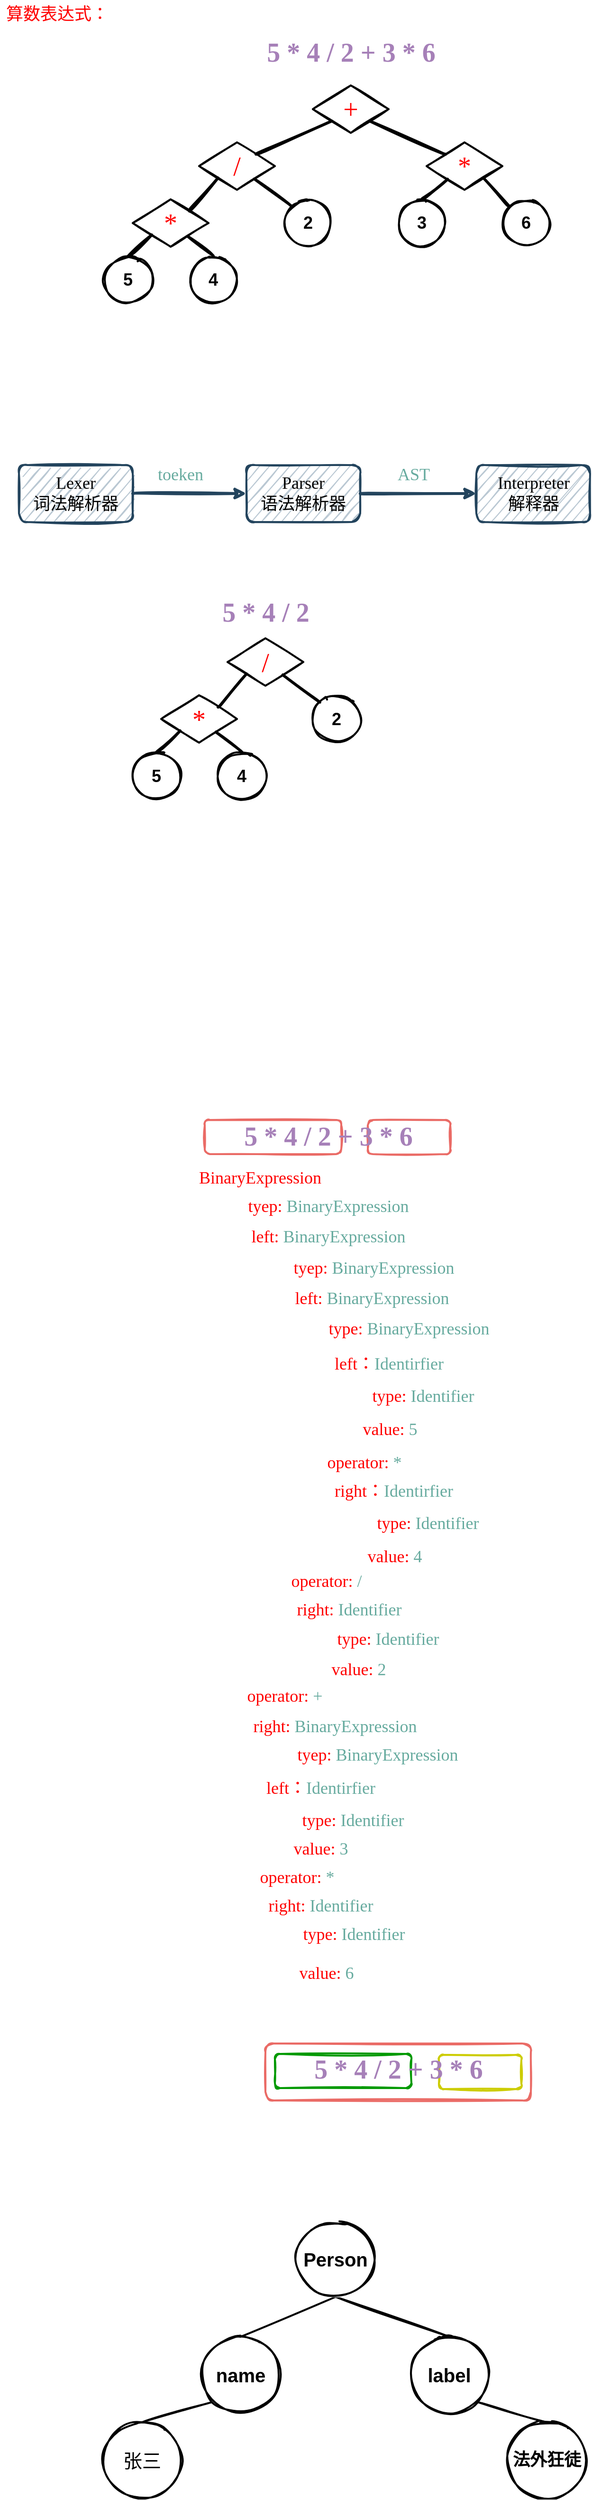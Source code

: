 <mxfile version="18.0.4" type="github">
  <diagram id="KwG3KzkdkKJEUnAlNp7N" name="第 1 页">
    <mxGraphModel dx="1186" dy="771" grid="1" gridSize="10" guides="1" tooltips="1" connect="1" arrows="1" fold="1" page="1" pageScale="1" pageWidth="827" pageHeight="1169" math="0" shadow="0">
      <root>
        <mxCell id="0" />
        <mxCell id="1" parent="0" />
        <mxCell id="Jjw446097G5PCrvgNybj-32" value="" style="rounded=1;whiteSpace=wrap;html=1;fontFamily=Comic Sans MS;fontSize=18;fontColor=#FF0000;strokeWidth=2;shadow=0;sketch=1;strokeColor=#EA6B66;" vertex="1" parent="1">
          <mxGeometry x="330" y="2183" width="280" height="60" as="geometry" />
        </mxCell>
        <mxCell id="Jjw446097G5PCrvgNybj-31" value="" style="rounded=1;whiteSpace=wrap;html=1;shadow=0;sketch=1;fontFamily=Comic Sans MS;fontSize=18;fontColor=#FF0000;strokeWidth=2;strokeColor=#CCCC00;" vertex="1" parent="1">
          <mxGeometry x="513" y="2195" width="87" height="36" as="geometry" />
        </mxCell>
        <mxCell id="Jjw446097G5PCrvgNybj-28" value="" style="rounded=1;whiteSpace=wrap;html=1;fontFamily=Comic Sans MS;fontSize=18;fontColor=#006633;strokeWidth=2;shadow=0;sketch=1;strokeColor=#009900;" vertex="1" parent="1">
          <mxGeometry x="340" y="2194" width="144" height="36" as="geometry" />
        </mxCell>
        <mxCell id="YPs2PWeKYUDRz_fuo6rX-30" value="" style="rounded=1;whiteSpace=wrap;html=1;shadow=0;sketch=1;fontFamily=Comic Sans MS;fontSize=18;fontColor=#FF0000;strokeWidth=2;strokeColor=#EA6B66;" parent="1" vertex="1">
          <mxGeometry x="438" y="1210" width="87" height="36" as="geometry" />
        </mxCell>
        <mxCell id="YPs2PWeKYUDRz_fuo6rX-27" value="" style="rounded=1;whiteSpace=wrap;html=1;fontFamily=Comic Sans MS;fontSize=18;fontColor=#FF0000;strokeWidth=2;shadow=0;sketch=1;strokeColor=#EA6B66;" parent="1" vertex="1">
          <mxGeometry x="266" y="1210" width="144" height="36" as="geometry" />
        </mxCell>
        <mxCell id="YPs2PWeKYUDRz_fuo6rX-23" value="" style="group;sketch=1;" parent="1" vertex="1" connectable="0">
          <mxGeometry x="160" y="70" width="470" height="280" as="geometry" />
        </mxCell>
        <mxCell id="YPs2PWeKYUDRz_fuo6rX-3" value="&lt;b&gt;&lt;font face=&quot;Comic Sans MS&quot; style=&quot;font-size: 28px;&quot;&gt;5 * 4 / 2 + 3 * 6&lt;/font&gt;&lt;/b&gt;" style="text;html=1;align=center;verticalAlign=middle;resizable=0;points=[];autosize=1;strokeColor=none;fillColor=none;fontColor=#A680B8;sketch=1;" parent="YPs2PWeKYUDRz_fuo6rX-23" vertex="1">
          <mxGeometry x="130" width="260" height="30" as="geometry" />
        </mxCell>
        <mxCell id="YPs2PWeKYUDRz_fuo6rX-6" value="6" style="ellipse;whiteSpace=wrap;html=1;aspect=fixed;strokeWidth=2;fontSize=18;fontStyle=1;sketch=1;" parent="YPs2PWeKYUDRz_fuo6rX-23" vertex="1">
          <mxGeometry x="420" y="170" width="50" height="50" as="geometry" />
        </mxCell>
        <mxCell id="YPs2PWeKYUDRz_fuo6rX-7" value="3" style="ellipse;whiteSpace=wrap;html=1;aspect=fixed;strokeWidth=2;fontSize=18;fontStyle=1;sketch=1;" parent="YPs2PWeKYUDRz_fuo6rX-23" vertex="1">
          <mxGeometry x="310" y="170" width="50" height="50" as="geometry" />
        </mxCell>
        <mxCell id="YPs2PWeKYUDRz_fuo6rX-8" value="2" style="ellipse;whiteSpace=wrap;html=1;aspect=fixed;strokeWidth=2;fontSize=18;fontStyle=1;sketch=1;" parent="YPs2PWeKYUDRz_fuo6rX-23" vertex="1">
          <mxGeometry x="190" y="170" width="50" height="50" as="geometry" />
        </mxCell>
        <mxCell id="YPs2PWeKYUDRz_fuo6rX-9" value="4" style="ellipse;whiteSpace=wrap;html=1;aspect=fixed;strokeWidth=2;fontSize=18;fontStyle=1;sketch=1;" parent="YPs2PWeKYUDRz_fuo6rX-23" vertex="1">
          <mxGeometry x="90" y="230" width="50" height="50" as="geometry" />
        </mxCell>
        <mxCell id="YPs2PWeKYUDRz_fuo6rX-10" value="5" style="ellipse;whiteSpace=wrap;html=1;aspect=fixed;strokeWidth=2;fontSize=18;fontStyle=1;sketch=1;" parent="YPs2PWeKYUDRz_fuo6rX-23" vertex="1">
          <mxGeometry y="230" width="50" height="50" as="geometry" />
        </mxCell>
        <mxCell id="YPs2PWeKYUDRz_fuo6rX-11" value="*" style="rhombus;whiteSpace=wrap;html=1;fontFamily=Comic Sans MS;fontSize=28;fontColor=#FF0000;strokeWidth=2;sketch=1;" parent="YPs2PWeKYUDRz_fuo6rX-23" vertex="1">
          <mxGeometry x="30" y="170" width="80" height="50" as="geometry" />
        </mxCell>
        <mxCell id="YPs2PWeKYUDRz_fuo6rX-13" style="edgeStyle=none;curved=1;orthogonalLoop=1;jettySize=auto;html=1;exitX=0.5;exitY=0;exitDx=0;exitDy=0;fontFamily=Comic Sans MS;fontSize=28;fontColor=#A680B8;endArrow=none;endFill=0;strokeWidth=3;sketch=1;" parent="YPs2PWeKYUDRz_fuo6rX-23" source="YPs2PWeKYUDRz_fuo6rX-9" target="YPs2PWeKYUDRz_fuo6rX-11" edge="1">
          <mxGeometry relative="1" as="geometry" />
        </mxCell>
        <mxCell id="YPs2PWeKYUDRz_fuo6rX-12" style="orthogonalLoop=1;jettySize=auto;html=1;exitX=0.5;exitY=0;exitDx=0;exitDy=0;entryX=0;entryY=1;entryDx=0;entryDy=0;fontFamily=Comic Sans MS;fontSize=28;fontColor=#A680B8;endArrow=none;endFill=0;curved=1;strokeWidth=3;sketch=1;" parent="YPs2PWeKYUDRz_fuo6rX-23" source="YPs2PWeKYUDRz_fuo6rX-10" target="YPs2PWeKYUDRz_fuo6rX-11" edge="1">
          <mxGeometry relative="1" as="geometry" />
        </mxCell>
        <mxCell id="YPs2PWeKYUDRz_fuo6rX-14" value="/" style="rhombus;whiteSpace=wrap;html=1;fontFamily=Comic Sans MS;fontSize=28;fontColor=#FF0000;strokeWidth=2;sketch=1;" parent="YPs2PWeKYUDRz_fuo6rX-23" vertex="1">
          <mxGeometry x="100" y="110" width="80" height="50" as="geometry" />
        </mxCell>
        <mxCell id="YPs2PWeKYUDRz_fuo6rX-16" style="edgeStyle=none;curved=1;orthogonalLoop=1;jettySize=auto;html=1;exitX=0;exitY=0;exitDx=0;exitDy=0;fontFamily=Comic Sans MS;fontSize=28;fontColor=#A680B8;endArrow=none;endFill=0;strokeWidth=3;sketch=1;" parent="YPs2PWeKYUDRz_fuo6rX-23" source="YPs2PWeKYUDRz_fuo6rX-8" target="YPs2PWeKYUDRz_fuo6rX-14" edge="1">
          <mxGeometry relative="1" as="geometry" />
        </mxCell>
        <mxCell id="YPs2PWeKYUDRz_fuo6rX-15" style="edgeStyle=none;curved=1;orthogonalLoop=1;jettySize=auto;html=1;exitX=1;exitY=0;exitDx=0;exitDy=0;entryX=0;entryY=1;entryDx=0;entryDy=0;fontFamily=Comic Sans MS;fontSize=28;fontColor=#A680B8;endArrow=none;endFill=0;strokeWidth=3;sketch=1;" parent="YPs2PWeKYUDRz_fuo6rX-23" source="YPs2PWeKYUDRz_fuo6rX-11" target="YPs2PWeKYUDRz_fuo6rX-14" edge="1">
          <mxGeometry relative="1" as="geometry" />
        </mxCell>
        <mxCell id="YPs2PWeKYUDRz_fuo6rX-17" value="*" style="rhombus;whiteSpace=wrap;html=1;fontFamily=Comic Sans MS;fontSize=28;fontColor=#FF0000;strokeWidth=2;sketch=1;" parent="YPs2PWeKYUDRz_fuo6rX-23" vertex="1">
          <mxGeometry x="340" y="110" width="80" height="50" as="geometry" />
        </mxCell>
        <mxCell id="YPs2PWeKYUDRz_fuo6rX-19" style="edgeStyle=none;curved=1;orthogonalLoop=1;jettySize=auto;html=1;exitX=0;exitY=0;exitDx=0;exitDy=0;entryX=1;entryY=1;entryDx=0;entryDy=0;fontFamily=Comic Sans MS;fontSize=28;fontColor=#A680B8;endArrow=none;endFill=0;strokeWidth=3;sketch=1;" parent="YPs2PWeKYUDRz_fuo6rX-23" source="YPs2PWeKYUDRz_fuo6rX-6" target="YPs2PWeKYUDRz_fuo6rX-17" edge="1">
          <mxGeometry relative="1" as="geometry" />
        </mxCell>
        <mxCell id="YPs2PWeKYUDRz_fuo6rX-18" style="edgeStyle=none;curved=1;orthogonalLoop=1;jettySize=auto;html=1;exitX=0.5;exitY=0;exitDx=0;exitDy=0;fontFamily=Comic Sans MS;fontSize=28;fontColor=#A680B8;endArrow=none;endFill=0;strokeWidth=3;sketch=1;" parent="YPs2PWeKYUDRz_fuo6rX-23" source="YPs2PWeKYUDRz_fuo6rX-7" target="YPs2PWeKYUDRz_fuo6rX-17" edge="1">
          <mxGeometry relative="1" as="geometry" />
        </mxCell>
        <mxCell id="YPs2PWeKYUDRz_fuo6rX-20" value="+" style="rhombus;whiteSpace=wrap;html=1;fontFamily=Comic Sans MS;fontSize=28;fontColor=#FF0000;strokeWidth=2;sketch=1;" parent="YPs2PWeKYUDRz_fuo6rX-23" vertex="1">
          <mxGeometry x="220" y="50" width="80" height="50" as="geometry" />
        </mxCell>
        <mxCell id="YPs2PWeKYUDRz_fuo6rX-21" style="edgeStyle=none;curved=1;orthogonalLoop=1;jettySize=auto;html=1;exitX=1;exitY=0;exitDx=0;exitDy=0;entryX=0;entryY=1;entryDx=0;entryDy=0;fontFamily=Comic Sans MS;fontSize=28;fontColor=#A680B8;endArrow=none;endFill=0;strokeWidth=3;sketch=1;" parent="YPs2PWeKYUDRz_fuo6rX-23" source="YPs2PWeKYUDRz_fuo6rX-14" target="YPs2PWeKYUDRz_fuo6rX-20" edge="1">
          <mxGeometry relative="1" as="geometry" />
        </mxCell>
        <mxCell id="YPs2PWeKYUDRz_fuo6rX-22" style="edgeStyle=none;curved=1;orthogonalLoop=1;jettySize=auto;html=1;exitX=0;exitY=0;exitDx=0;exitDy=0;entryX=1;entryY=1;entryDx=0;entryDy=0;fontFamily=Comic Sans MS;fontSize=28;fontColor=#A680B8;endArrow=none;endFill=0;strokeWidth=3;sketch=1;" parent="YPs2PWeKYUDRz_fuo6rX-23" source="YPs2PWeKYUDRz_fuo6rX-17" target="YPs2PWeKYUDRz_fuo6rX-20" edge="1">
          <mxGeometry relative="1" as="geometry" />
        </mxCell>
        <mxCell id="YPs2PWeKYUDRz_fuo6rX-24" value="算数表达式：" style="text;html=1;align=center;verticalAlign=middle;resizable=0;points=[];autosize=1;strokeColor=none;fillColor=none;fontSize=18;fontFamily=Comic Sans MS;fontColor=#FF0000;sketch=1;" parent="1" vertex="1">
          <mxGeometry x="50" y="30" width="120" height="30" as="geometry" />
        </mxCell>
        <mxCell id="YPs2PWeKYUDRz_fuo6rX-29" value="&lt;b style=&quot;color: rgb(166, 128, 184); font-family: Helvetica; font-size: 12px;&quot;&gt;&lt;font style=&quot;font-size: 28px;&quot; face=&quot;Comic Sans MS&quot;&gt;5 * 4 / 2 + 3 * 6&lt;/font&gt;&lt;/b&gt;" style="text;html=1;align=center;verticalAlign=middle;resizable=0;points=[];autosize=1;strokeColor=none;fillColor=none;fontSize=18;fontFamily=Comic Sans MS;fontColor=#FF0000;" parent="1" vertex="1">
          <mxGeometry x="269" y="1210" width="254" height="33" as="geometry" />
        </mxCell>
        <mxCell id="YPs2PWeKYUDRz_fuo6rX-58" value="" style="group" parent="1" vertex="1" connectable="0">
          <mxGeometry x="246" y="1258" width="336" height="544" as="geometry" />
        </mxCell>
        <mxCell id="YPs2PWeKYUDRz_fuo6rX-31" value="BinaryExpression" style="text;html=1;align=center;verticalAlign=middle;resizable=0;points=[];autosize=1;strokeColor=none;fillColor=none;fontSize=18;fontFamily=Comic Sans MS;fontColor=#FF0000;" parent="YPs2PWeKYUDRz_fuo6rX-58" vertex="1">
          <mxGeometry width="155" height="26" as="geometry" />
        </mxCell>
        <mxCell id="YPs2PWeKYUDRz_fuo6rX-32" value="tyep: &lt;font color=&quot;#67ab9f&quot;&gt;BinaryExpression&lt;/font&gt;" style="text;html=1;align=center;verticalAlign=middle;resizable=0;points=[];autosize=1;strokeColor=none;fillColor=none;fontSize=18;fontFamily=Comic Sans MS;fontColor=#FF0000;" parent="YPs2PWeKYUDRz_fuo6rX-58" vertex="1">
          <mxGeometry x="48.5" y="30" width="203" height="26" as="geometry" />
        </mxCell>
        <mxCell id="YPs2PWeKYUDRz_fuo6rX-33" value="left: &lt;font color=&quot;#67ab9f&quot;&gt;BinaryExpression&lt;/font&gt;" style="text;html=1;align=center;verticalAlign=middle;resizable=0;points=[];autosize=1;strokeColor=none;fillColor=none;fontSize=18;fontFamily=Comic Sans MS;fontColor=#FF0000;" parent="YPs2PWeKYUDRz_fuo6rX-58" vertex="1">
          <mxGeometry x="51" y="62" width="198" height="26" as="geometry" />
        </mxCell>
        <mxCell id="YPs2PWeKYUDRz_fuo6rX-36" value="tyep:&amp;nbsp;&lt;span style=&quot;color: rgb(103, 171, 159);&quot;&gt;BinaryExpression&lt;/span&gt;" style="text;html=1;align=center;verticalAlign=middle;resizable=0;points=[];autosize=1;strokeColor=none;fillColor=none;fontSize=18;fontFamily=Comic Sans MS;fontColor=#FF0000;" parent="YPs2PWeKYUDRz_fuo6rX-58" vertex="1">
          <mxGeometry x="96.5" y="95" width="203" height="26" as="geometry" />
        </mxCell>
        <mxCell id="YPs2PWeKYUDRz_fuo6rX-57" value="" style="group" parent="YPs2PWeKYUDRz_fuo6rX-58" vertex="1" connectable="0">
          <mxGeometry x="96.5" y="127" width="239.5" height="417" as="geometry" />
        </mxCell>
        <mxCell id="YPs2PWeKYUDRz_fuo6rX-37" value="left:&amp;nbsp;&lt;span style=&quot;color: rgb(103, 171, 159);&quot;&gt;BinaryExpression&lt;/span&gt;" style="text;html=1;align=center;verticalAlign=middle;resizable=0;points=[];autosize=1;strokeColor=none;fillColor=none;fontSize=18;fontFamily=Comic Sans MS;fontColor=#FF0000;" parent="YPs2PWeKYUDRz_fuo6rX-57" vertex="1">
          <mxGeometry width="198" height="26" as="geometry" />
        </mxCell>
        <mxCell id="YPs2PWeKYUDRz_fuo6rX-43" value="type: &lt;font color=&quot;#67ab9f&quot;&gt;BinaryExpression&lt;/font&gt;" style="text;html=1;align=center;verticalAlign=middle;resizable=0;points=[];autosize=1;strokeColor=none;fillColor=none;fontSize=18;fontFamily=Comic Sans MS;fontColor=#FF0000;" parent="YPs2PWeKYUDRz_fuo6rX-57" vertex="1">
          <mxGeometry x="36.5" y="32" width="203" height="26" as="geometry" />
        </mxCell>
        <mxCell id="YPs2PWeKYUDRz_fuo6rX-44" value="" style="group" parent="YPs2PWeKYUDRz_fuo6rX-57" vertex="1" connectable="0">
          <mxGeometry y="298" width="188" height="119" as="geometry" />
        </mxCell>
        <mxCell id="YPs2PWeKYUDRz_fuo6rX-41" value="" style="group" parent="YPs2PWeKYUDRz_fuo6rX-44" vertex="1" connectable="0">
          <mxGeometry x="0.5" y="30" width="187.5" height="89" as="geometry" />
        </mxCell>
        <mxCell id="YPs2PWeKYUDRz_fuo6rX-38" value="right: &lt;font color=&quot;#67ab9f&quot;&gt;Identifier&lt;/font&gt;" style="text;html=1;align=center;verticalAlign=middle;resizable=0;points=[];autosize=1;strokeColor=none;fillColor=none;fontSize=18;fontFamily=Comic Sans MS;fontColor=#FF0000;" parent="YPs2PWeKYUDRz_fuo6rX-41" vertex="1">
          <mxGeometry width="149" height="26" as="geometry" />
        </mxCell>
        <mxCell id="YPs2PWeKYUDRz_fuo6rX-39" value="&lt;font color=&quot;#ff0000&quot;&gt;type:&amp;nbsp;&lt;/font&gt;Identifier" style="text;html=1;align=center;verticalAlign=middle;resizable=0;points=[];autosize=1;strokeColor=none;fillColor=none;fontSize=18;fontFamily=Comic Sans MS;fontColor=#67AB9F;" parent="YPs2PWeKYUDRz_fuo6rX-41" vertex="1">
          <mxGeometry x="43.5" y="31" width="144" height="26" as="geometry" />
        </mxCell>
        <mxCell id="YPs2PWeKYUDRz_fuo6rX-40" value="&lt;font color=&quot;#ff0000&quot;&gt;value: &lt;/font&gt;2" style="text;html=1;align=center;verticalAlign=middle;resizable=0;points=[];autosize=1;strokeColor=none;fillColor=none;fontSize=18;fontFamily=Comic Sans MS;fontColor=#67AB9F;" parent="YPs2PWeKYUDRz_fuo6rX-41" vertex="1">
          <mxGeometry x="47.5" y="63" width="74" height="26" as="geometry" />
        </mxCell>
        <mxCell id="YPs2PWeKYUDRz_fuo6rX-42" value="&lt;font color=&quot;#ff0000&quot;&gt;operator: &lt;/font&gt;/" style="text;html=1;align=center;verticalAlign=middle;resizable=0;points=[];autosize=1;strokeColor=none;fillColor=none;fontSize=18;fontFamily=Comic Sans MS;fontColor=#67AB9F;" parent="YPs2PWeKYUDRz_fuo6rX-44" vertex="1">
          <mxGeometry width="103" height="26" as="geometry" />
        </mxCell>
        <mxCell id="YPs2PWeKYUDRz_fuo6rX-56" value="" style="group" parent="YPs2PWeKYUDRz_fuo6rX-57" vertex="1" connectable="0">
          <mxGeometry x="39.5" y="69" width="191" height="229" as="geometry" />
        </mxCell>
        <mxCell id="YPs2PWeKYUDRz_fuo6rX-54" value="" style="group" parent="YPs2PWeKYUDRz_fuo6rX-56" vertex="1" connectable="0">
          <mxGeometry width="186" height="95" as="geometry" />
        </mxCell>
        <mxCell id="YPs2PWeKYUDRz_fuo6rX-45" value="left：&lt;font color=&quot;#67ab9f&quot;&gt;Identirfier&lt;/font&gt;" style="text;html=1;align=center;verticalAlign=middle;resizable=0;points=[];autosize=1;strokeColor=none;fillColor=none;fontSize=18;fontFamily=Comic Sans MS;fontColor=#FF0000;" parent="YPs2PWeKYUDRz_fuo6rX-54" vertex="1">
          <mxGeometry width="155" height="26" as="geometry" />
        </mxCell>
        <mxCell id="YPs2PWeKYUDRz_fuo6rX-47" value="&lt;font color=&quot;#ff0000&quot;&gt;type:&amp;nbsp;&lt;/font&gt;&lt;span style=&quot;color: rgb(103, 171, 159);&quot;&gt;Identifier&lt;/span&gt;" style="text;html=1;align=center;verticalAlign=middle;resizable=0;points=[];autosize=1;strokeColor=none;fillColor=none;fontSize=18;fontFamily=Comic Sans MS;fontColor=#FF0000;" parent="YPs2PWeKYUDRz_fuo6rX-54" vertex="1">
          <mxGeometry x="42" y="34" width="144" height="26" as="geometry" />
        </mxCell>
        <mxCell id="YPs2PWeKYUDRz_fuo6rX-48" value="&lt;font color=&quot;#ff0000&quot;&gt;value: &lt;/font&gt;&lt;font color=&quot;#67ab9f&quot;&gt;5&lt;/font&gt;" style="text;html=1;align=center;verticalAlign=middle;resizable=0;points=[];autosize=1;strokeColor=none;fillColor=none;fontSize=18;fontFamily=Comic Sans MS;fontColor=#FF0000;" parent="YPs2PWeKYUDRz_fuo6rX-54" vertex="1">
          <mxGeometry x="42" y="69" width="74" height="26" as="geometry" />
        </mxCell>
        <mxCell id="YPs2PWeKYUDRz_fuo6rX-55" value="" style="group" parent="YPs2PWeKYUDRz_fuo6rX-56" vertex="1" connectable="0">
          <mxGeometry y="104" width="191" height="125" as="geometry" />
        </mxCell>
        <mxCell id="YPs2PWeKYUDRz_fuo6rX-52" value="operator: &lt;font color=&quot;#67ab9f&quot;&gt;*&lt;/font&gt;" style="text;html=1;align=center;verticalAlign=middle;resizable=0;points=[];autosize=1;strokeColor=none;fillColor=none;fontSize=18;fontFamily=Comic Sans MS;fontColor=#FF0000;" parent="YPs2PWeKYUDRz_fuo6rX-55" vertex="1">
          <mxGeometry width="104" height="26" as="geometry" />
        </mxCell>
        <mxCell id="YPs2PWeKYUDRz_fuo6rX-53" value="" style="group" parent="YPs2PWeKYUDRz_fuo6rX-55" vertex="1" connectable="0">
          <mxGeometry y="30" width="191" height="95" as="geometry" />
        </mxCell>
        <mxCell id="YPs2PWeKYUDRz_fuo6rX-49" value="right：&lt;font color=&quot;#67ab9f&quot;&gt;Identirfier&lt;/font&gt;" style="text;html=1;align=center;verticalAlign=middle;resizable=0;points=[];autosize=1;strokeColor=none;fillColor=none;fontSize=18;fontFamily=Comic Sans MS;fontColor=#FF0000;" parent="YPs2PWeKYUDRz_fuo6rX-53" vertex="1">
          <mxGeometry width="165" height="26" as="geometry" />
        </mxCell>
        <mxCell id="YPs2PWeKYUDRz_fuo6rX-50" value="&lt;font color=&quot;#ff0000&quot;&gt;type:&amp;nbsp;&lt;/font&gt;&lt;span style=&quot;color: rgb(103, 171, 159);&quot;&gt;Identifier&lt;/span&gt;" style="text;html=1;align=center;verticalAlign=middle;resizable=0;points=[];autosize=1;strokeColor=none;fillColor=none;fontSize=18;fontFamily=Comic Sans MS;fontColor=#FF0000;" parent="YPs2PWeKYUDRz_fuo6rX-53" vertex="1">
          <mxGeometry x="47" y="34" width="144" height="26" as="geometry" />
        </mxCell>
        <mxCell id="YPs2PWeKYUDRz_fuo6rX-51" value="&lt;font color=&quot;#ff0000&quot;&gt;value: &lt;/font&gt;&lt;font color=&quot;#67ab9f&quot;&gt;4&lt;/font&gt;" style="text;html=1;align=center;verticalAlign=middle;resizable=0;points=[];autosize=1;strokeColor=none;fillColor=none;fontSize=18;fontFamily=Comic Sans MS;fontColor=#FF0000;" parent="YPs2PWeKYUDRz_fuo6rX-53" vertex="1">
          <mxGeometry x="47" y="69" width="74" height="26" as="geometry" />
        </mxCell>
        <mxCell id="YPs2PWeKYUDRz_fuo6rX-67" value="" style="group" parent="1" vertex="1" connectable="0">
          <mxGeometry x="298" y="1834" width="254.5" height="290" as="geometry" />
        </mxCell>
        <mxCell id="YPs2PWeKYUDRz_fuo6rX-34" value="right: &lt;font color=&quot;#67ab9f&quot;&gt;BinaryExpression&lt;/font&gt;" style="text;html=1;align=center;verticalAlign=middle;resizable=0;points=[];autosize=1;strokeColor=none;fillColor=none;fontSize=18;fontFamily=Comic Sans MS;fontColor=#FF0000;" parent="YPs2PWeKYUDRz_fuo6rX-67" vertex="1">
          <mxGeometry width="210" height="30" as="geometry" />
        </mxCell>
        <mxCell id="YPs2PWeKYUDRz_fuo6rX-59" value="&lt;span style=&quot;color: rgb(255, 0, 0);&quot;&gt;tyep:&amp;nbsp;&lt;/span&gt;BinaryExpression" style="text;html=1;align=center;verticalAlign=middle;resizable=0;points=[];autosize=1;strokeColor=none;fillColor=none;fontSize=18;fontFamily=Comic Sans MS;fontColor=#67AB9F;" parent="YPs2PWeKYUDRz_fuo6rX-67" vertex="1">
          <mxGeometry x="44.5" y="30" width="210" height="30" as="geometry" />
        </mxCell>
        <mxCell id="YPs2PWeKYUDRz_fuo6rX-60" value="&lt;span style=&quot;color: rgb(255, 0, 0);&quot;&gt;left：&lt;/span&gt;Identirfier" style="text;html=1;align=center;verticalAlign=middle;resizable=0;points=[];autosize=1;strokeColor=none;fillColor=none;fontSize=18;fontFamily=Comic Sans MS;fontColor=#67AB9F;" parent="YPs2PWeKYUDRz_fuo6rX-67" vertex="1">
          <mxGeometry x="9.5" y="65" width="160" height="30" as="geometry" />
        </mxCell>
        <mxCell id="YPs2PWeKYUDRz_fuo6rX-61" value="&lt;font style=&quot;color: rgb(255, 0, 0);&quot; color=&quot;#ff0000&quot;&gt;type:&amp;nbsp;&lt;/font&gt;Identifier" style="text;html=1;align=center;verticalAlign=middle;resizable=0;points=[];autosize=1;strokeColor=none;fillColor=none;fontSize=18;fontFamily=Comic Sans MS;fontColor=#67AB9F;" parent="YPs2PWeKYUDRz_fuo6rX-67" vertex="1">
          <mxGeometry x="48.5" y="99" width="150" height="30" as="geometry" />
        </mxCell>
        <mxCell id="YPs2PWeKYUDRz_fuo6rX-62" value="&lt;font style=&quot;color: rgb(255, 0, 0);&quot; color=&quot;#ff0000&quot;&gt;value: &lt;/font&gt;&lt;font style=&quot;&quot;&gt;3&lt;/font&gt;" style="text;html=1;align=center;verticalAlign=middle;resizable=0;points=[];autosize=1;strokeColor=none;fillColor=none;fontSize=18;fontFamily=Comic Sans MS;fontColor=#67AB9F;" parent="YPs2PWeKYUDRz_fuo6rX-67" vertex="1">
          <mxGeometry x="49.5" y="129" width="80" height="30" as="geometry" />
        </mxCell>
        <mxCell id="YPs2PWeKYUDRz_fuo6rX-63" value="&lt;span style=&quot;color: rgb(255, 0, 0);&quot;&gt;operator:&amp;nbsp;&lt;/span&gt;&lt;font color=&quot;#67ab9f&quot;&gt;*&lt;/font&gt;" style="text;html=1;align=center;verticalAlign=middle;resizable=0;points=[];autosize=1;strokeColor=none;fillColor=none;fontSize=18;fontFamily=Comic Sans MS;fontColor=#67AB9F;" parent="YPs2PWeKYUDRz_fuo6rX-67" vertex="1">
          <mxGeometry x="9.5" y="159" width="110" height="30" as="geometry" />
        </mxCell>
        <mxCell id="YPs2PWeKYUDRz_fuo6rX-64" value="&lt;span style=&quot;color: rgb(255, 0, 0);&quot;&gt;right:&amp;nbsp;&lt;/span&gt;&lt;font color=&quot;#67ab9f&quot;&gt;Identifier&lt;/font&gt;" style="text;html=1;align=center;verticalAlign=middle;resizable=0;points=[];autosize=1;strokeColor=none;fillColor=none;fontSize=18;fontFamily=Comic Sans MS;fontColor=#67AB9F;" parent="YPs2PWeKYUDRz_fuo6rX-67" vertex="1">
          <mxGeometry x="14.5" y="189" width="150" height="30" as="geometry" />
        </mxCell>
        <mxCell id="YPs2PWeKYUDRz_fuo6rX-65" value="&lt;font color=&quot;#ff0000&quot;&gt;type:&amp;nbsp;&lt;/font&gt;Identifier" style="text;html=1;align=center;verticalAlign=middle;resizable=0;points=[];autosize=1;strokeColor=none;fillColor=none;fontSize=18;fontFamily=Comic Sans MS;fontColor=#67AB9F;" parent="YPs2PWeKYUDRz_fuo6rX-67" vertex="1">
          <mxGeometry x="49.5" y="219" width="150" height="30" as="geometry" />
        </mxCell>
        <mxCell id="YPs2PWeKYUDRz_fuo6rX-66" value="&lt;font color=&quot;#ff0000&quot;&gt;value: &lt;/font&gt;6" style="text;html=1;align=center;verticalAlign=middle;resizable=0;points=[];autosize=1;strokeColor=none;fillColor=none;fontSize=18;fontFamily=Comic Sans MS;fontColor=#67AB9F;" parent="YPs2PWeKYUDRz_fuo6rX-67" vertex="1">
          <mxGeometry x="55.5" y="260" width="80" height="30" as="geometry" />
        </mxCell>
        <mxCell id="YPs2PWeKYUDRz_fuo6rX-68" value="&lt;font color=&quot;#ff0000&quot;&gt;operator: &lt;/font&gt;+" style="text;html=1;align=center;verticalAlign=middle;resizable=0;points=[];autosize=1;strokeColor=none;fillColor=none;fontSize=18;fontFamily=Comic Sans MS;fontColor=#67AB9F;" parent="1" vertex="1">
          <mxGeometry x="295" y="1802" width="110" height="30" as="geometry" />
        </mxCell>
        <mxCell id="YPs2PWeKYUDRz_fuo6rX-73" style="edgeStyle=none;curved=1;sketch=1;orthogonalLoop=1;jettySize=auto;html=1;exitX=1;exitY=0.5;exitDx=0;exitDy=0;entryX=0;entryY=0.5;entryDx=0;entryDy=0;fontFamily=Comic Sans MS;fontSize=18;fontColor=#67AB9F;endArrow=classic;endFill=1;strokeWidth=3;fillColor=#bac8d3;strokeColor=#23445d;" parent="1" source="YPs2PWeKYUDRz_fuo6rX-70" target="YPs2PWeKYUDRz_fuo6rX-71" edge="1">
          <mxGeometry relative="1" as="geometry" />
        </mxCell>
        <mxCell id="YPs2PWeKYUDRz_fuo6rX-76" value="toeken" style="edgeLabel;html=1;align=center;verticalAlign=middle;resizable=0;points=[];fontSize=18;fontFamily=Comic Sans MS;fontColor=#67AB9F;" parent="YPs2PWeKYUDRz_fuo6rX-73" vertex="1" connectable="0">
          <mxGeometry x="-0.333" y="-3" relative="1" as="geometry">
            <mxPoint x="10" y="-23" as="offset" />
          </mxGeometry>
        </mxCell>
        <mxCell id="YPs2PWeKYUDRz_fuo6rX-70" value="Lexer&lt;br&gt;词法解析器" style="rounded=1;whiteSpace=wrap;html=1;shadow=0;sketch=1;fontFamily=Comic Sans MS;fontSize=18;strokeColor=#23445d;strokeWidth=2;fillColor=#bac8d3;" parent="1" vertex="1">
          <mxGeometry x="70" y="520" width="120" height="60" as="geometry" />
        </mxCell>
        <mxCell id="YPs2PWeKYUDRz_fuo6rX-74" style="edgeStyle=none;curved=1;sketch=1;orthogonalLoop=1;jettySize=auto;html=1;exitX=1;exitY=0.5;exitDx=0;exitDy=0;fontFamily=Comic Sans MS;fontSize=18;fontColor=#67AB9F;endArrow=classic;endFill=1;strokeWidth=3;fillColor=#bac8d3;strokeColor=#23445d;" parent="1" source="YPs2PWeKYUDRz_fuo6rX-71" target="YPs2PWeKYUDRz_fuo6rX-72" edge="1">
          <mxGeometry relative="1" as="geometry" />
        </mxCell>
        <mxCell id="YPs2PWeKYUDRz_fuo6rX-77" value="AST" style="edgeLabel;html=1;align=center;verticalAlign=middle;resizable=0;points=[];fontSize=18;fontFamily=Comic Sans MS;fontColor=#67AB9F;" parent="YPs2PWeKYUDRz_fuo6rX-74" vertex="1" connectable="0">
          <mxGeometry x="-0.331" y="-3" relative="1" as="geometry">
            <mxPoint x="15" y="-23" as="offset" />
          </mxGeometry>
        </mxCell>
        <mxCell id="YPs2PWeKYUDRz_fuo6rX-71" value="Parser&lt;br&gt;语法解析器" style="rounded=1;whiteSpace=wrap;html=1;shadow=0;sketch=1;fontFamily=Comic Sans MS;fontSize=18;strokeColor=#23445d;strokeWidth=2;fillColor=#bac8d3;" parent="1" vertex="1">
          <mxGeometry x="310" y="520" width="120" height="60" as="geometry" />
        </mxCell>
        <mxCell id="YPs2PWeKYUDRz_fuo6rX-72" value="Interpreter&lt;br&gt;解释器" style="rounded=1;whiteSpace=wrap;html=1;shadow=0;sketch=1;fontFamily=Comic Sans MS;fontSize=18;strokeColor=#23445d;strokeWidth=2;fillColor=#bac8d3;" parent="1" vertex="1">
          <mxGeometry x="552.5" y="520" width="120" height="60" as="geometry" />
        </mxCell>
        <mxCell id="Jjw446097G5PCrvgNybj-11" value="" style="group" vertex="1" connectable="0" parent="1">
          <mxGeometry x="190" y="702.5" width="240" height="170" as="geometry" />
        </mxCell>
        <mxCell id="Jjw446097G5PCrvgNybj-1" value="2" style="ellipse;whiteSpace=wrap;html=1;aspect=fixed;strokeWidth=2;fontSize=18;fontStyle=1;sketch=1;" vertex="1" parent="Jjw446097G5PCrvgNybj-11">
          <mxGeometry x="190" y="60" width="50" height="50" as="geometry" />
        </mxCell>
        <mxCell id="Jjw446097G5PCrvgNybj-2" value="4" style="ellipse;whiteSpace=wrap;html=1;aspect=fixed;strokeWidth=2;fontSize=18;fontStyle=1;sketch=1;" vertex="1" parent="Jjw446097G5PCrvgNybj-11">
          <mxGeometry x="90" y="120" width="50" height="50" as="geometry" />
        </mxCell>
        <mxCell id="Jjw446097G5PCrvgNybj-3" value="5" style="ellipse;whiteSpace=wrap;html=1;aspect=fixed;strokeWidth=2;fontSize=18;fontStyle=1;sketch=1;" vertex="1" parent="Jjw446097G5PCrvgNybj-11">
          <mxGeometry y="120" width="50" height="50" as="geometry" />
        </mxCell>
        <mxCell id="Jjw446097G5PCrvgNybj-4" value="*" style="rhombus;whiteSpace=wrap;html=1;fontFamily=Comic Sans MS;fontSize=28;fontColor=#FF0000;strokeWidth=2;sketch=1;" vertex="1" parent="Jjw446097G5PCrvgNybj-11">
          <mxGeometry x="30" y="60" width="80" height="50" as="geometry" />
        </mxCell>
        <mxCell id="Jjw446097G5PCrvgNybj-5" style="edgeStyle=none;curved=1;orthogonalLoop=1;jettySize=auto;html=1;exitX=0.5;exitY=0;exitDx=0;exitDy=0;fontFamily=Comic Sans MS;fontSize=28;fontColor=#A680B8;endArrow=none;endFill=0;strokeWidth=3;sketch=1;" edge="1" parent="Jjw446097G5PCrvgNybj-11" source="Jjw446097G5PCrvgNybj-2" target="Jjw446097G5PCrvgNybj-4">
          <mxGeometry relative="1" as="geometry" />
        </mxCell>
        <mxCell id="Jjw446097G5PCrvgNybj-6" style="orthogonalLoop=1;jettySize=auto;html=1;exitX=0.5;exitY=0;exitDx=0;exitDy=0;entryX=0;entryY=1;entryDx=0;entryDy=0;fontFamily=Comic Sans MS;fontSize=28;fontColor=#A680B8;endArrow=none;endFill=0;curved=1;strokeWidth=3;sketch=1;" edge="1" parent="Jjw446097G5PCrvgNybj-11" source="Jjw446097G5PCrvgNybj-3" target="Jjw446097G5PCrvgNybj-4">
          <mxGeometry relative="1" as="geometry" />
        </mxCell>
        <mxCell id="Jjw446097G5PCrvgNybj-7" value="/" style="rhombus;whiteSpace=wrap;html=1;fontFamily=Comic Sans MS;fontSize=28;fontColor=#FF0000;strokeWidth=2;sketch=1;" vertex="1" parent="Jjw446097G5PCrvgNybj-11">
          <mxGeometry x="100" width="80" height="50" as="geometry" />
        </mxCell>
        <mxCell id="Jjw446097G5PCrvgNybj-8" style="edgeStyle=none;curved=1;orthogonalLoop=1;jettySize=auto;html=1;exitX=0;exitY=0;exitDx=0;exitDy=0;fontFamily=Comic Sans MS;fontSize=28;fontColor=#A680B8;endArrow=none;endFill=0;strokeWidth=3;sketch=1;" edge="1" parent="Jjw446097G5PCrvgNybj-11" source="Jjw446097G5PCrvgNybj-1" target="Jjw446097G5PCrvgNybj-7">
          <mxGeometry relative="1" as="geometry" />
        </mxCell>
        <mxCell id="Jjw446097G5PCrvgNybj-9" style="edgeStyle=none;curved=1;orthogonalLoop=1;jettySize=auto;html=1;exitX=1;exitY=0;exitDx=0;exitDy=0;entryX=0;entryY=1;entryDx=0;entryDy=0;fontFamily=Comic Sans MS;fontSize=28;fontColor=#A680B8;endArrow=none;endFill=0;strokeWidth=3;sketch=1;" edge="1" parent="Jjw446097G5PCrvgNybj-11" source="Jjw446097G5PCrvgNybj-4" target="Jjw446097G5PCrvgNybj-7">
          <mxGeometry relative="1" as="geometry" />
        </mxCell>
        <mxCell id="Jjw446097G5PCrvgNybj-12" value="&lt;b style=&quot;color: rgb(166, 128, 184);&quot;&gt;&lt;font style=&quot;font-size: 28px;&quot; face=&quot;Comic Sans MS&quot;&gt;5 * 4 / 2&lt;/font&gt;&lt;/b&gt;" style="text;html=1;align=center;verticalAlign=middle;resizable=0;points=[];autosize=1;strokeColor=none;fillColor=none;" vertex="1" parent="1">
          <mxGeometry x="260" y="660" width="140" height="30" as="geometry" />
        </mxCell>
        <mxCell id="Jjw446097G5PCrvgNybj-20" style="rounded=0;orthogonalLoop=1;jettySize=auto;html=1;exitX=0.5;exitY=1;exitDx=0;exitDy=0;entryX=0.5;entryY=0;entryDx=0;entryDy=0;fontSize=20;fontColor=#000000;strokeWidth=2;endArrow=none;endFill=0;sketch=1;" edge="1" parent="1" source="Jjw446097G5PCrvgNybj-15" target="Jjw446097G5PCrvgNybj-16">
          <mxGeometry relative="1" as="geometry" />
        </mxCell>
        <mxCell id="Jjw446097G5PCrvgNybj-22" style="rounded=0;orthogonalLoop=1;jettySize=auto;html=1;exitX=0.5;exitY=1;exitDx=0;exitDy=0;entryX=0.5;entryY=0;entryDx=0;entryDy=0;fontSize=18;fontColor=#000000;strokeWidth=2;endArrow=none;endFill=0;sketch=1;" edge="1" parent="1" source="Jjw446097G5PCrvgNybj-15" target="Jjw446097G5PCrvgNybj-17">
          <mxGeometry relative="1" as="geometry" />
        </mxCell>
        <mxCell id="Jjw446097G5PCrvgNybj-15" value="Person" style="ellipse;whiteSpace=wrap;html=1;aspect=fixed;fontColor=#000000;fontSize=20;fontStyle=1;strokeWidth=2;sketch=1;" vertex="1" parent="1">
          <mxGeometry x="364" y="2370" width="80" height="80" as="geometry" />
        </mxCell>
        <mxCell id="Jjw446097G5PCrvgNybj-19" style="rounded=0;orthogonalLoop=1;jettySize=auto;html=1;exitX=0;exitY=1;exitDx=0;exitDy=0;entryX=0.5;entryY=0;entryDx=0;entryDy=0;fontSize=20;fontColor=#000000;strokeWidth=2;endArrow=none;endFill=0;sketch=1;" edge="1" parent="1" source="Jjw446097G5PCrvgNybj-16" target="Jjw446097G5PCrvgNybj-18">
          <mxGeometry relative="1" as="geometry" />
        </mxCell>
        <mxCell id="Jjw446097G5PCrvgNybj-16" value="name" style="ellipse;whiteSpace=wrap;html=1;aspect=fixed;fontColor=#000000;fontSize=20;fontStyle=1;strokeWidth=2;sketch=1;" vertex="1" parent="1">
          <mxGeometry x="264" y="2492" width="80" height="80" as="geometry" />
        </mxCell>
        <mxCell id="Jjw446097G5PCrvgNybj-23" style="rounded=0;orthogonalLoop=1;jettySize=auto;html=1;exitX=1;exitY=1;exitDx=0;exitDy=0;entryX=0.5;entryY=0;entryDx=0;entryDy=0;fontSize=18;fontColor=#000000;strokeWidth=2;endArrow=none;endFill=0;sketch=1;" edge="1" parent="1" source="Jjw446097G5PCrvgNybj-17" target="Jjw446097G5PCrvgNybj-21">
          <mxGeometry relative="1" as="geometry" />
        </mxCell>
        <mxCell id="Jjw446097G5PCrvgNybj-17" value="label" style="ellipse;whiteSpace=wrap;html=1;aspect=fixed;fontColor=#000000;fontSize=20;fontStyle=1;strokeWidth=2;sketch=1;" vertex="1" parent="1">
          <mxGeometry x="484" y="2492" width="80" height="80" as="geometry" />
        </mxCell>
        <mxCell id="Jjw446097G5PCrvgNybj-18" value="张三" style="ellipse;whiteSpace=wrap;html=1;aspect=fixed;fontSize=20;fontColor=#000000;strokeWidth=2;sketch=1;" vertex="1" parent="1">
          <mxGeometry x="160" y="2582" width="80" height="80" as="geometry" />
        </mxCell>
        <mxCell id="Jjw446097G5PCrvgNybj-21" value="&lt;font size=&quot;1&quot; style=&quot;&quot;&gt;&lt;b style=&quot;font-size: 18px;&quot;&gt;法外狂徒&lt;/b&gt;&lt;/font&gt;" style="ellipse;whiteSpace=wrap;html=1;aspect=fixed;fontColor=#000000;strokeWidth=2;sketch=1;" vertex="1" parent="1">
          <mxGeometry x="586.5" y="2582" width="80" height="80" as="geometry" />
        </mxCell>
        <mxCell id="Jjw446097G5PCrvgNybj-30" value="&lt;b style=&quot;color: rgb(166, 128, 184); font-size: 12px;&quot;&gt;&lt;font style=&quot;font-size: 28px;&quot; face=&quot;Comic Sans MS&quot;&gt;5 * 4 / 2 + 3 * 6&lt;/font&gt;&lt;/b&gt;" style="text;html=1;align=center;verticalAlign=middle;resizable=0;points=[];autosize=1;strokeColor=none;fillColor=none;fontSize=18;fontColor=#000000;" vertex="1" parent="1">
          <mxGeometry x="340" y="2195" width="260" height="30" as="geometry" />
        </mxCell>
      </root>
    </mxGraphModel>
  </diagram>
</mxfile>
